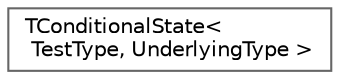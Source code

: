 digraph "Graphical Class Hierarchy"
{
 // INTERACTIVE_SVG=YES
 // LATEX_PDF_SIZE
  bgcolor="transparent";
  edge [fontname=Helvetica,fontsize=10,labelfontname=Helvetica,labelfontsize=10];
  node [fontname=Helvetica,fontsize=10,shape=box,height=0.2,width=0.4];
  rankdir="LR";
  Node0 [id="Node000000",label="TConditionalState\<\l TestType, UnderlyingType \>",height=0.2,width=0.4,color="grey40", fillcolor="white", style="filled",URL="$d2/dda/structTConditionalState.html",tooltip=" "];
}
